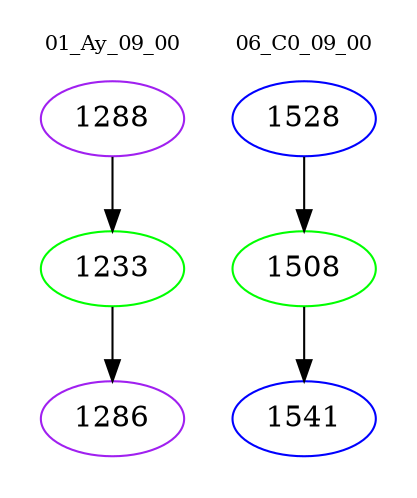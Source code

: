 digraph{
subgraph cluster_0 {
color = white
label = "01_Ay_09_00";
fontsize=10;
T0_1288 [label="1288", color="purple"]
T0_1288 -> T0_1233 [color="black"]
T0_1233 [label="1233", color="green"]
T0_1233 -> T0_1286 [color="black"]
T0_1286 [label="1286", color="purple"]
}
subgraph cluster_1 {
color = white
label = "06_C0_09_00";
fontsize=10;
T1_1528 [label="1528", color="blue"]
T1_1528 -> T1_1508 [color="black"]
T1_1508 [label="1508", color="green"]
T1_1508 -> T1_1541 [color="black"]
T1_1541 [label="1541", color="blue"]
}
}
